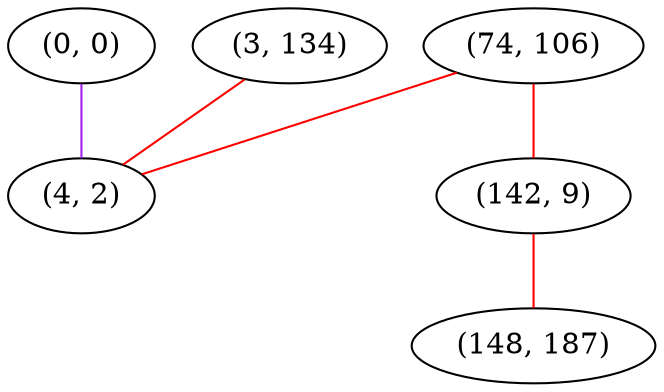graph "" {
"(0, 0)";
"(74, 106)";
"(3, 134)";
"(4, 2)";
"(142, 9)";
"(148, 187)";
"(0, 0)" -- "(4, 2)"  [color=purple, key=0, weight=4];
"(74, 106)" -- "(4, 2)"  [color=red, key=0, weight=1];
"(74, 106)" -- "(142, 9)"  [color=red, key=0, weight=1];
"(3, 134)" -- "(4, 2)"  [color=red, key=0, weight=1];
"(142, 9)" -- "(148, 187)"  [color=red, key=0, weight=1];
}
